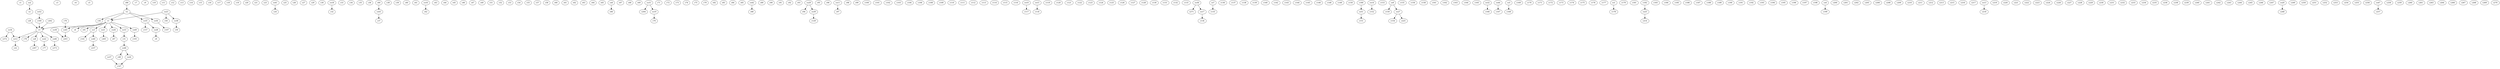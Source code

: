 strict digraph  {
c1;
c2;
c3;
c4;
c5;
c6;
c7;
c8;
c9;
c10;
c11;
c12;
c13;
c14;
c15;
c16;
c17;
c18;
c19;
c20;
c21;
c22;
c23;
c24;
c25;
c26;
c27;
c28;
c29;
c30;
c31;
c32;
c33;
c34;
c35;
c36;
c37;
c38;
c39;
c40;
c41;
c42;
c43;
c44;
c45;
c46;
c47;
c48;
c49;
c50;
c51;
c52;
c53;
c54;
c55;
c56;
c57;
c58;
c59;
c60;
c61;
c62;
c63;
c64;
c65;
c66;
c67;
c68;
c69;
c70;
c71;
c72;
c73;
c74;
c75;
c76;
c77;
c78;
c79;
c80;
c81;
c82;
c83;
c84;
c85;
c86;
c87;
c88;
c89;
c90;
c91;
c92;
c93;
c94;
c95;
c96;
c97;
c98;
c99;
c100;
c101;
c102;
c103;
c104;
c105;
c106;
c107;
c108;
c109;
c110;
c111;
c112;
c113;
c114;
c115;
c116;
c117;
c118;
c119;
c120;
c121;
c122;
c123;
c124;
c125;
c126;
c127;
c128;
c129;
c130;
c131;
c132;
c133;
c134;
c135;
c136;
c137;
c138;
c139;
c140;
c141;
c142;
c143;
c144;
c145;
c146;
c147;
c148;
c149;
c150;
c151;
c152;
c153;
c154;
c155;
c156;
c157;
c158;
c159;
c160;
c161;
c162;
c163;
c164;
c165;
c166;
c167;
c168;
c169;
c170;
c171;
c172;
c173;
c174;
c175;
c176;
c177;
c178;
c179;
c180;
c181;
c182;
c183;
c184;
c185;
c186;
c187;
c188;
c189;
c190;
c191;
c192;
c193;
c194;
c195;
c196;
c197;
c198;
c199;
c200;
c201;
c202;
c203;
c204;
c205;
c206;
c207;
c208;
c209;
c210;
c211;
c212;
c213;
c214;
c215;
c216;
c217;
c218;
c219;
c220;
c221;
c222;
c223;
c224;
c225;
c226;
c227;
c228;
c229;
c230;
c231;
c232;
c233;
c234;
c235;
c236;
c237;
c238;
c239;
c240;
c241;
c242;
c243;
c244;
c245;
c246;
c247;
c248;
c249;
c250;
c251;
c252;
c253;
c254;
c255;
c256;
c257;
c258;
c259;
c260;
c261;
c262;
c263;
c264;
c265;
c266;
c267;
c268;
c269;
c270;
c271;
c272;
c273;
v1;
v2;
v3;
co1;
co2;
co3;
co4;
co5;
co6;
co7;
co8;
co9;
co10;
co11;
co12;
co13;
co14;
co15;
co16;
co17;
co18;
co19;
co20;
co21;
co22;
co23;
co24;
co25;
co26;
co27;
co28;
co29;
co30;
co31;
co32;
co33;
co34;
co35;
co36;
co37;
co38;
co39;
co40;
co41;
co42;
co43;
co44;
co45;
co46;
co47;
co48;
co49;
co50;
co51;
co52;
c28 -> v3  [weight=1];
c31 -> co48  [weight=1];
c76 -> co45  [weight=1];
c80 -> co43  [weight=1];
c86 -> v2  [weight=1];
c160 -> v3  [weight=1];
c180 -> co51  [weight=1];
c182 -> co25  [weight=1];
c262 -> v3  [weight=1];
v1 -> c81  [weight=1];
v1 -> c6  [weight=1];
v1 -> v3  [weight=1];
v1 -> co21  [weight=1];
v1 -> co3  [weight=1];
v1 -> co26  [weight=1];
v1 -> co45  [weight=1];
v1 -> co33  [weight=1];
v1 -> co49  [weight=1];
v2 -> c56  [weight=1];
v2 -> co35  [weight=1];
v2 -> v1  [weight=1];
v2 -> co50  [weight=1];
v3 -> c78  [weight=1];
v3 -> co22  [weight=1];
v3 -> co12  [weight=1];
v3 -> co8  [weight=1];
v3 -> co46  [weight=1];
co1 -> c178  [weight=1];
co2 -> c2  [weight=1];
co3 -> c141  [weight=1];
co3 -> co40  [weight=1];
co4 -> c199  [weight=1];
co5 -> c168  [weight=1];
co6 -> c66  [weight=1];
co7 -> c135  [weight=1];
co8 -> c207  [weight=1];
co9 -> c159  [weight=1];
co9 -> co27  [weight=1];
co10 -> c117  [weight=1];
co11 -> c97  [weight=1];
co12 -> c22  [weight=1];
co13 -> c218  [weight=1];
co14 -> c152  [weight=1];
co15 -> c118  [weight=1];
co16 -> c42  [weight=1];
co17 -> c134  [weight=1];
co18 -> c32  [weight=1];
co19 -> c70  [weight=1];
co20 -> c248  [weight=1];
co21 -> c265  [weight=1];
co22 -> c77  [weight=1];
co23 -> c50  [weight=1];
co23 -> co38  [weight=1];
co23 -> v1  [weight=1];
co24 -> c147  [weight=1];
co25 -> c214  [weight=1];
co26 -> c87  [weight=1];
co27 -> c154  [weight=1];
co27 -> c225  [weight=1];
co28 -> c8  [weight=1];
co29 -> c94  [weight=1];
co29 -> co39  [weight=1];
co30 -> c203  [weight=1];
co31 -> c204  [weight=1];
co31 -> co19  [weight=1];
co32 -> c166  [weight=1];
co33 -> c31  [weight=1];
co34 -> c272  [weight=1];
co34 -> co12  [weight=1];
co35 -> c157  [weight=1];
co35 -> co28  [weight=1];
co36 -> c271  [weight=1];
co36 -> co17  [weight=1];
co37 -> c147  [weight=1];
co38 -> c59  [weight=1];
co39 -> c129  [weight=1];
co40 -> c237  [weight=1];
co41 -> c24  [weight=1];
co42 -> c88  [weight=1];
co43 -> c37  [weight=1];
co44 -> c167  [weight=1];
co45 -> c203  [weight=1];
co46 -> c273  [weight=1];
co47 -> c257  [weight=1];
co48 -> c48  [weight=1];
co48 -> co24  [weight=1];
co49 -> c105  [weight=1];
co50 -> c107  [weight=1];
co51 -> c151  [weight=1];
co52 -> c160  [weight=1];
}
